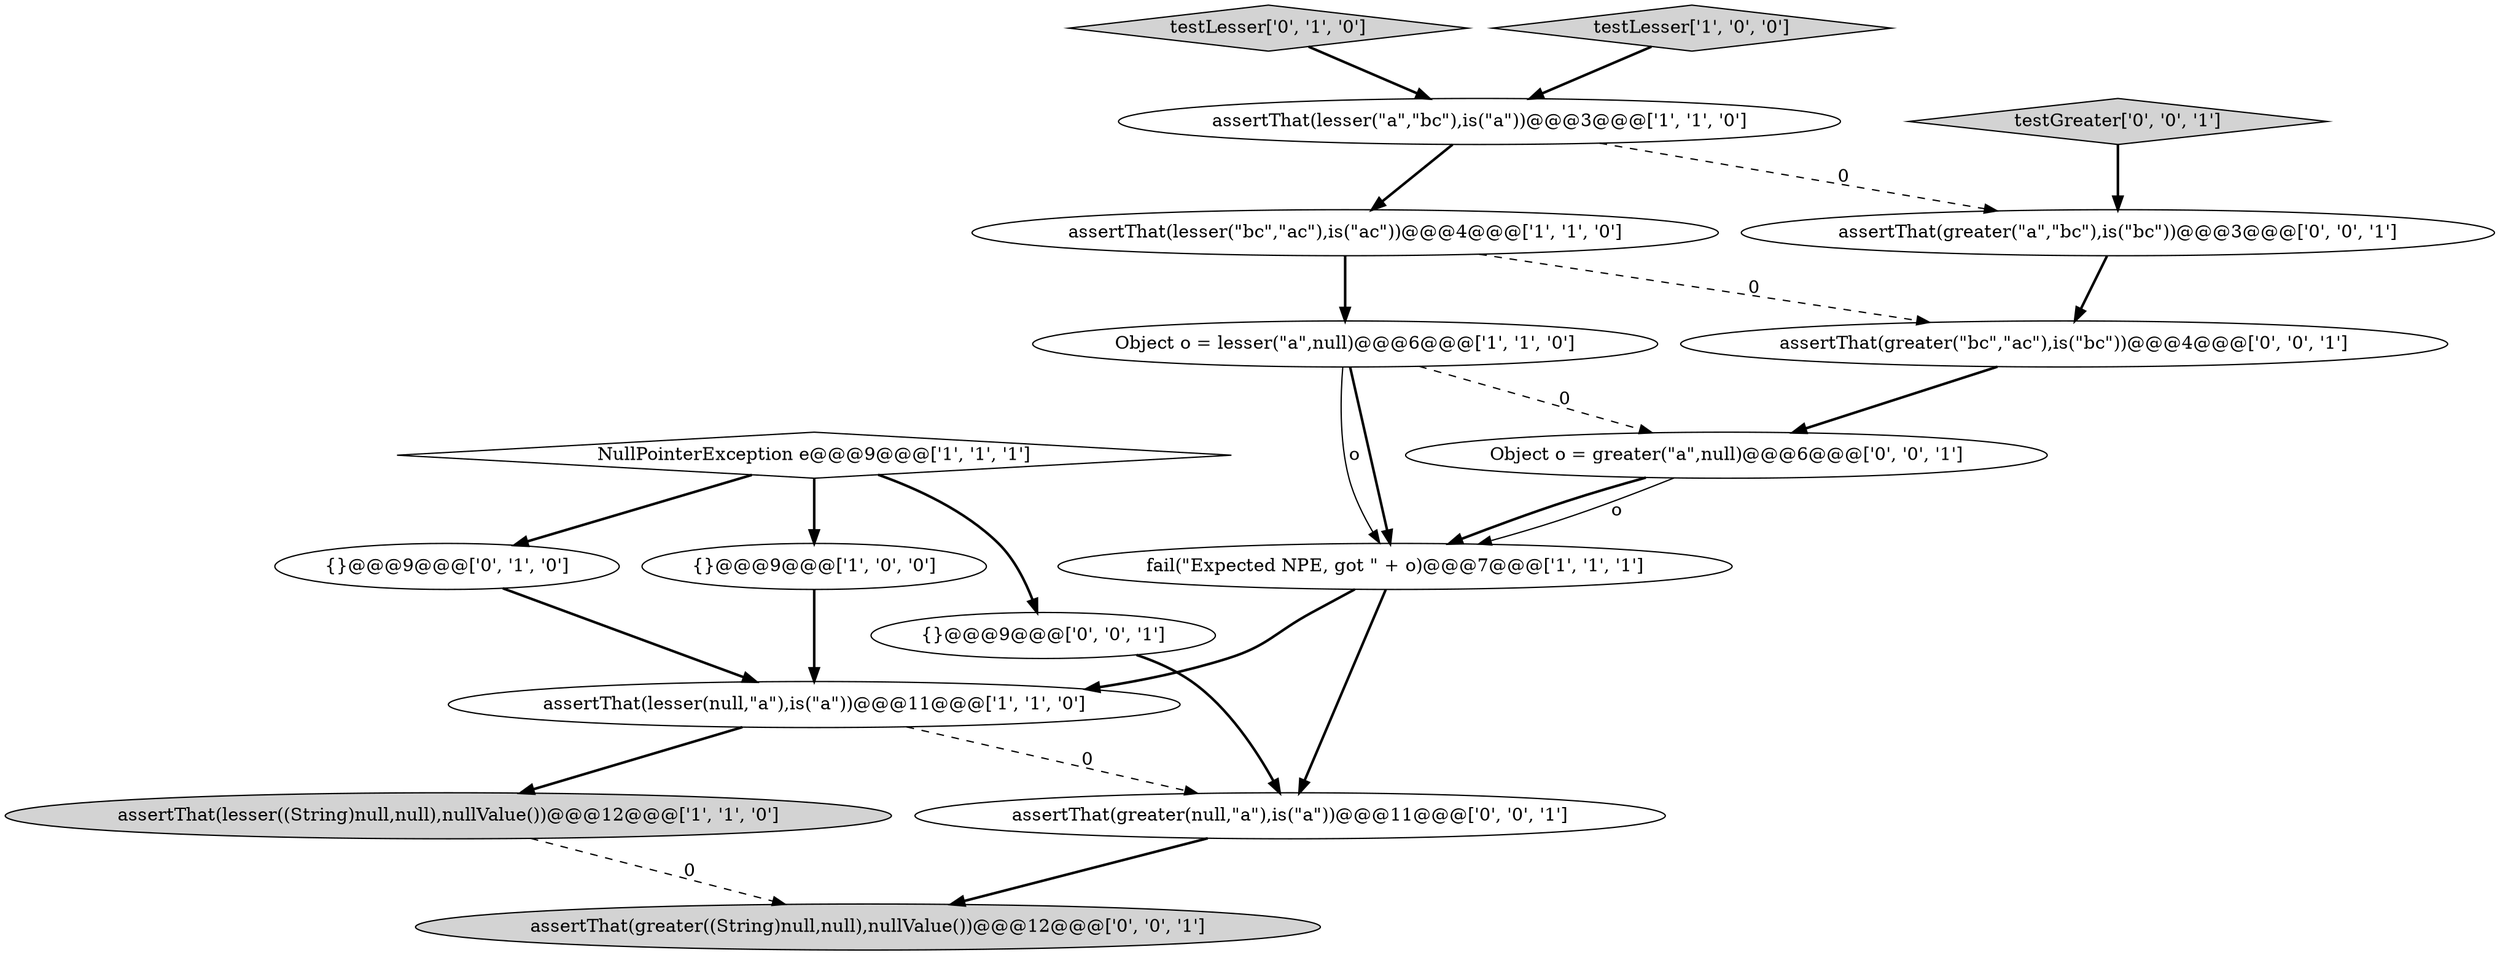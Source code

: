 digraph {
5 [style = filled, label = "assertThat(lesser(\"bc\",\"ac\"),is(\"ac\"))@@@4@@@['1', '1', '0']", fillcolor = white, shape = ellipse image = "AAA0AAABBB1BBB"];
1 [style = filled, label = "Object o = lesser(\"a\",null)@@@6@@@['1', '1', '0']", fillcolor = white, shape = ellipse image = "AAA0AAABBB1BBB"];
2 [style = filled, label = "{}@@@9@@@['1', '0', '0']", fillcolor = white, shape = ellipse image = "AAA0AAABBB1BBB"];
6 [style = filled, label = "assertThat(lesser((String)null,null),nullValue())@@@12@@@['1', '1', '0']", fillcolor = lightgray, shape = ellipse image = "AAA0AAABBB1BBB"];
8 [style = filled, label = "NullPointerException e@@@9@@@['1', '1', '1']", fillcolor = white, shape = diamond image = "AAA0AAABBB1BBB"];
10 [style = filled, label = "testLesser['0', '1', '0']", fillcolor = lightgray, shape = diamond image = "AAA0AAABBB2BBB"];
3 [style = filled, label = "fail(\"Expected NPE, got \" + o)@@@7@@@['1', '1', '1']", fillcolor = white, shape = ellipse image = "AAA0AAABBB1BBB"];
4 [style = filled, label = "assertThat(lesser(\"a\",\"bc\"),is(\"a\"))@@@3@@@['1', '1', '0']", fillcolor = white, shape = ellipse image = "AAA0AAABBB1BBB"];
17 [style = filled, label = "assertThat(greater((String)null,null),nullValue())@@@12@@@['0', '0', '1']", fillcolor = lightgray, shape = ellipse image = "AAA0AAABBB3BBB"];
0 [style = filled, label = "testLesser['1', '0', '0']", fillcolor = lightgray, shape = diamond image = "AAA0AAABBB1BBB"];
11 [style = filled, label = "assertThat(greater(null,\"a\"),is(\"a\"))@@@11@@@['0', '0', '1']", fillcolor = white, shape = ellipse image = "AAA0AAABBB3BBB"];
14 [style = filled, label = "assertThat(greater(\"a\",\"bc\"),is(\"bc\"))@@@3@@@['0', '0', '1']", fillcolor = white, shape = ellipse image = "AAA0AAABBB3BBB"];
13 [style = filled, label = "Object o = greater(\"a\",null)@@@6@@@['0', '0', '1']", fillcolor = white, shape = ellipse image = "AAA0AAABBB3BBB"];
7 [style = filled, label = "assertThat(lesser(null,\"a\"),is(\"a\"))@@@11@@@['1', '1', '0']", fillcolor = white, shape = ellipse image = "AAA0AAABBB1BBB"];
15 [style = filled, label = "testGreater['0', '0', '1']", fillcolor = lightgray, shape = diamond image = "AAA0AAABBB3BBB"];
12 [style = filled, label = "assertThat(greater(\"bc\",\"ac\"),is(\"bc\"))@@@4@@@['0', '0', '1']", fillcolor = white, shape = ellipse image = "AAA0AAABBB3BBB"];
9 [style = filled, label = "{}@@@9@@@['0', '1', '0']", fillcolor = white, shape = ellipse image = "AAA0AAABBB2BBB"];
16 [style = filled, label = "{}@@@9@@@['0', '0', '1']", fillcolor = white, shape = ellipse image = "AAA0AAABBB3BBB"];
8->16 [style = bold, label=""];
5->12 [style = dashed, label="0"];
16->11 [style = bold, label=""];
15->14 [style = bold, label=""];
1->3 [style = bold, label=""];
3->11 [style = bold, label=""];
7->11 [style = dashed, label="0"];
6->17 [style = dashed, label="0"];
9->7 [style = bold, label=""];
1->13 [style = dashed, label="0"];
12->13 [style = bold, label=""];
5->1 [style = bold, label=""];
13->3 [style = bold, label=""];
8->2 [style = bold, label=""];
3->7 [style = bold, label=""];
0->4 [style = bold, label=""];
14->12 [style = bold, label=""];
7->6 [style = bold, label=""];
8->9 [style = bold, label=""];
13->3 [style = solid, label="o"];
10->4 [style = bold, label=""];
11->17 [style = bold, label=""];
4->14 [style = dashed, label="0"];
2->7 [style = bold, label=""];
1->3 [style = solid, label="o"];
4->5 [style = bold, label=""];
}
